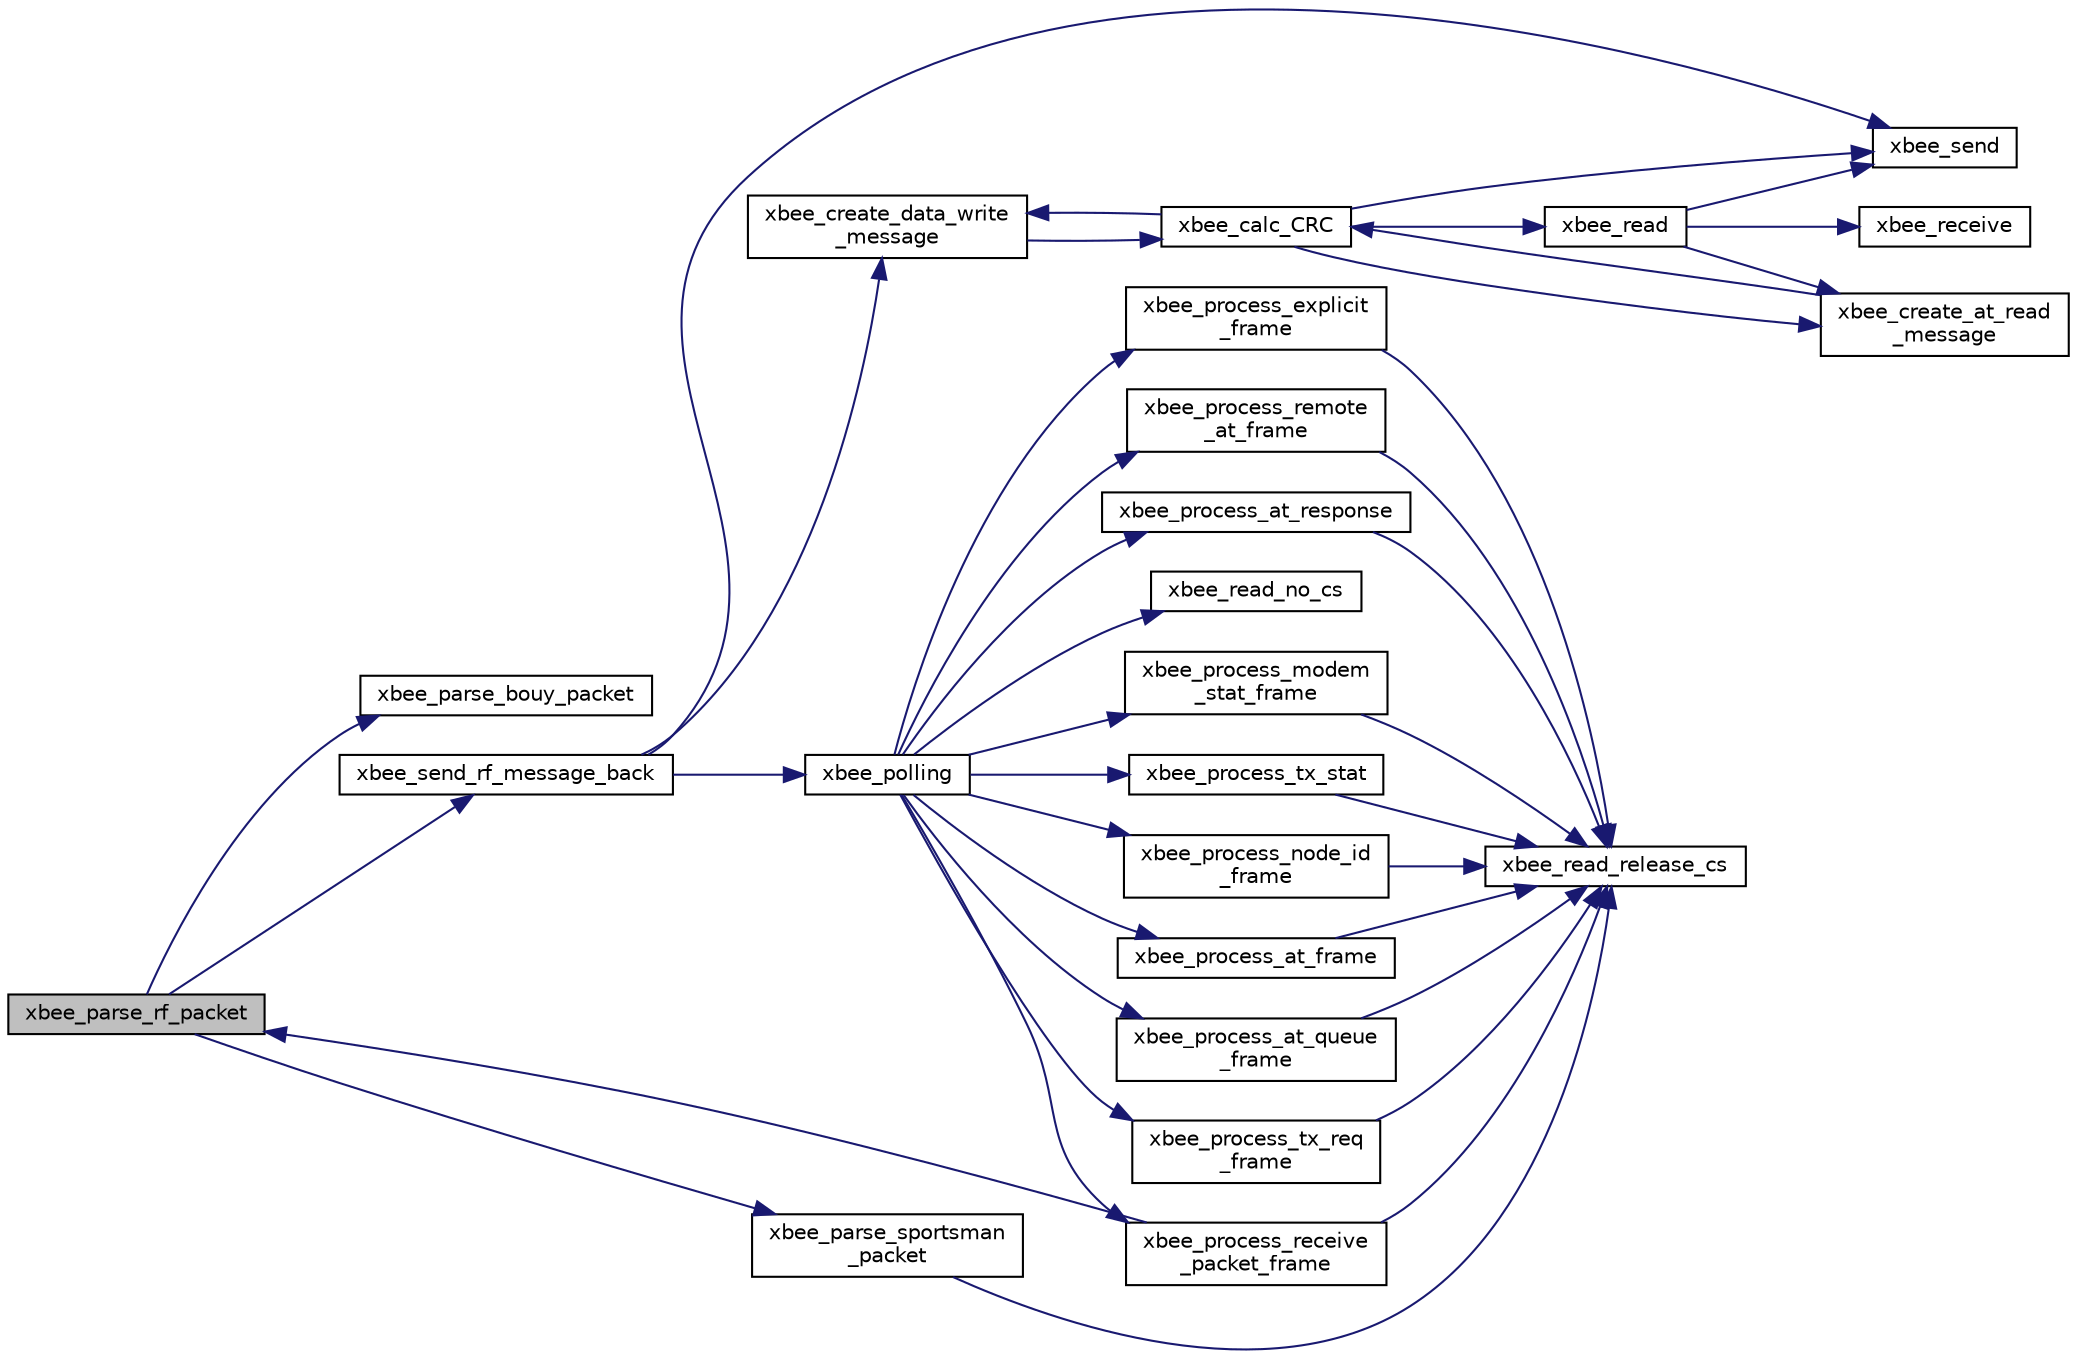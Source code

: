 digraph "xbee_parse_rf_packet"
{
  edge [fontname="Helvetica",fontsize="10",labelfontname="Helvetica",labelfontsize="10"];
  node [fontname="Helvetica",fontsize="10",shape=record];
  rankdir="LR";
  Node1 [label="xbee_parse_rf_packet",height=0.2,width=0.4,color="black", fillcolor="grey75", style="filled", fontcolor="black"];
  Node1 -> Node2 [color="midnightblue",fontsize="10",style="solid",fontname="Helvetica"];
  Node2 [label="xbee_parse_bouy_packet",height=0.2,width=0.4,color="black", fillcolor="white", style="filled",URL="$group___x_b_e_e.html#ga8796f9f0e06ac8f7fbcb5387aa06aeaf",tooltip="Copy data from received packet to bouy struct. "];
  Node1 -> Node3 [color="midnightblue",fontsize="10",style="solid",fontname="Helvetica"];
  Node3 [label="xbee_parse_sportsman\l_packet",height=0.2,width=0.4,color="black", fillcolor="white", style="filled",URL="$group___x_b_e_e.html#ga536b743d1649225664a9ba8deb1d3ca3",tooltip="Copy data from received packet to sportsman struct. "];
  Node3 -> Node4 [color="midnightblue",fontsize="10",style="solid",fontname="Helvetica"];
  Node4 [label="xbee_read_release_cs",height=0.2,width=0.4,color="black", fillcolor="white", style="filled",URL="$group___x_b_e_e.html#ga13d35e4fc0efbce1a806d18067be08f9",tooltip="Reading data from SPI with releasing CS in the end. "];
  Node1 -> Node5 [color="midnightblue",fontsize="10",style="solid",fontname="Helvetica"];
  Node5 [label="xbee_send_rf_message_back",height=0.2,width=0.4,color="black", fillcolor="white", style="filled",URL="$group___x_b_e_e.html#ga917c69ae653e731d1e05402c6eed63f4",tooltip="Debug - return data back. "];
  Node5 -> Node6 [color="midnightblue",fontsize="10",style="solid",fontname="Helvetica"];
  Node6 [label="xbee_create_data_write\l_message",height=0.2,width=0.4,color="black", fillcolor="white", style="filled",URL="$group___x_b_e_e.html#gaec25bb3748a6a8ed0ed3a95df30bb885",tooltip="Sending telemetry data over air. "];
  Node6 -> Node7 [color="midnightblue",fontsize="10",style="solid",fontname="Helvetica"];
  Node7 [label="xbee_calc_CRC",height=0.2,width=0.4,color="black", fillcolor="white", style="filled",URL="$group___x_b_e_e.html#ga350cf9addd8a53d61a827112ce70e1cf",tooltip="Calculate Xbee CRC. "];
  Node7 -> Node8 [color="midnightblue",fontsize="10",style="solid",fontname="Helvetica"];
  Node8 [label="xbee_read",height=0.2,width=0.4,color="black", fillcolor="white", style="filled",URL="$group___x_b_e_e.html#ga5254e1be6790abc2bcee85d67da7f63d"];
  Node8 -> Node9 [color="midnightblue",fontsize="10",style="solid",fontname="Helvetica"];
  Node9 [label="xbee_create_at_read\l_message",height=0.2,width=0.4,color="black", fillcolor="white", style="filled",URL="$group___x_b_e_e.html#gad5fc55d4988dc4eba587b44d17a1fe20",tooltip="Form SPI AT read message packet. "];
  Node9 -> Node7 [color="midnightblue",fontsize="10",style="solid",fontname="Helvetica"];
  Node8 -> Node10 [color="midnightblue",fontsize="10",style="solid",fontname="Helvetica"];
  Node10 [label="xbee_send",height=0.2,width=0.4,color="black", fillcolor="white", style="filled",URL="$group___x_b_e_e.html#ga7021d2a9da606e65cda41ecbff0c0648"];
  Node8 -> Node11 [color="midnightblue",fontsize="10",style="solid",fontname="Helvetica"];
  Node11 [label="xbee_receive",height=0.2,width=0.4,color="black", fillcolor="white", style="filled",URL="$group___x_b_e_e.html#ga795c0c12ac17bc19a63fd2868174fa46",tooltip="Low-level SPI reading operation. "];
  Node7 -> Node9 [color="midnightblue",fontsize="10",style="solid",fontname="Helvetica"];
  Node7 -> Node10 [color="midnightblue",fontsize="10",style="solid",fontname="Helvetica"];
  Node7 -> Node6 [color="midnightblue",fontsize="10",style="solid",fontname="Helvetica"];
  Node5 -> Node12 [color="midnightblue",fontsize="10",style="solid",fontname="Helvetica"];
  Node12 [label="xbee_polling",height=0.2,width=0.4,color="black", fillcolor="white", style="filled",URL="$group___x_b_e_e.html#ga341983a0050640556d238b8e13481cf1",tooltip="Poll and parse data from spi. "];
  Node12 -> Node13 [color="midnightblue",fontsize="10",style="solid",fontname="Helvetica"];
  Node13 [label="xbee_read_no_cs",height=0.2,width=0.4,color="black", fillcolor="white", style="filled",URL="$group___x_b_e_e.html#ga8a8e2507ce3548a284bc2bb67b027d0b",tooltip="Reading  of data from spi, don not release CS. "];
  Node12 -> Node14 [color="midnightblue",fontsize="10",style="solid",fontname="Helvetica"];
  Node14 [label="xbee_process_at_frame",height=0.2,width=0.4,color="black", fillcolor="white", style="filled",URL="$group___x_b_e_e.html#ga4d1f88b1a58dde336a188386f035370e"];
  Node14 -> Node4 [color="midnightblue",fontsize="10",style="solid",fontname="Helvetica"];
  Node12 -> Node15 [color="midnightblue",fontsize="10",style="solid",fontname="Helvetica"];
  Node15 [label="xbee_process_at_queue\l_frame",height=0.2,width=0.4,color="black", fillcolor="white", style="filled",URL="$group___x_b_e_e.html#gae2d50e9734ede27f7b54bce93b0bb5db"];
  Node15 -> Node4 [color="midnightblue",fontsize="10",style="solid",fontname="Helvetica"];
  Node12 -> Node16 [color="midnightblue",fontsize="10",style="solid",fontname="Helvetica"];
  Node16 [label="xbee_process_tx_req\l_frame",height=0.2,width=0.4,color="black", fillcolor="white", style="filled",URL="$group___x_b_e_e.html#ga7a875bfa2bfe583a92d42906f72aef9a"];
  Node16 -> Node4 [color="midnightblue",fontsize="10",style="solid",fontname="Helvetica"];
  Node12 -> Node17 [color="midnightblue",fontsize="10",style="solid",fontname="Helvetica"];
  Node17 [label="xbee_process_explicit\l_frame",height=0.2,width=0.4,color="black", fillcolor="white", style="filled",URL="$group___x_b_e_e.html#ga919ab0aafbef27087257c6e4c8046dec"];
  Node17 -> Node4 [color="midnightblue",fontsize="10",style="solid",fontname="Helvetica"];
  Node12 -> Node18 [color="midnightblue",fontsize="10",style="solid",fontname="Helvetica"];
  Node18 [label="xbee_process_remote\l_at_frame",height=0.2,width=0.4,color="black", fillcolor="white", style="filled",URL="$group___x_b_e_e.html#ga9207781d66b2ca5ab730e1957800e8bc"];
  Node18 -> Node4 [color="midnightblue",fontsize="10",style="solid",fontname="Helvetica"];
  Node12 -> Node19 [color="midnightblue",fontsize="10",style="solid",fontname="Helvetica"];
  Node19 [label="xbee_process_at_response",height=0.2,width=0.4,color="black", fillcolor="white", style="filled",URL="$group___x_b_e_e.html#ga1791b581c0cef2506ebb76b100ff0ac0"];
  Node19 -> Node4 [color="midnightblue",fontsize="10",style="solid",fontname="Helvetica"];
  Node12 -> Node20 [color="midnightblue",fontsize="10",style="solid",fontname="Helvetica"];
  Node20 [label="xbee_process_modem\l_stat_frame",height=0.2,width=0.4,color="black", fillcolor="white", style="filled",URL="$group___x_b_e_e.html#gae4d681ec824990ffec24ca915be4d8a7"];
  Node20 -> Node4 [color="midnightblue",fontsize="10",style="solid",fontname="Helvetica"];
  Node12 -> Node21 [color="midnightblue",fontsize="10",style="solid",fontname="Helvetica"];
  Node21 [label="xbee_process_tx_stat",height=0.2,width=0.4,color="black", fillcolor="white", style="filled",URL="$group___x_b_e_e.html#ga7493166f703a3b1b956e7d9e48383410"];
  Node21 -> Node4 [color="midnightblue",fontsize="10",style="solid",fontname="Helvetica"];
  Node12 -> Node22 [color="midnightblue",fontsize="10",style="solid",fontname="Helvetica"];
  Node22 [label="xbee_process_receive\l_packet_frame",height=0.2,width=0.4,color="black", fillcolor="white", style="filled",URL="$group___x_b_e_e.html#gaf5bbf8926649923f15e540bc9117c5e0",tooltip="Reads all data from Xbee via SPI. "];
  Node22 -> Node4 [color="midnightblue",fontsize="10",style="solid",fontname="Helvetica"];
  Node22 -> Node1 [color="midnightblue",fontsize="10",style="solid",fontname="Helvetica"];
  Node12 -> Node23 [color="midnightblue",fontsize="10",style="solid",fontname="Helvetica"];
  Node23 [label="xbee_process_node_id\l_frame",height=0.2,width=0.4,color="black", fillcolor="white", style="filled",URL="$group___x_b_e_e.html#ga603d370aa284c0d00ff866b7ae45b889",tooltip="Indication if broadcast message. "];
  Node23 -> Node4 [color="midnightblue",fontsize="10",style="solid",fontname="Helvetica"];
  Node5 -> Node10 [color="midnightblue",fontsize="10",style="solid",fontname="Helvetica"];
}
